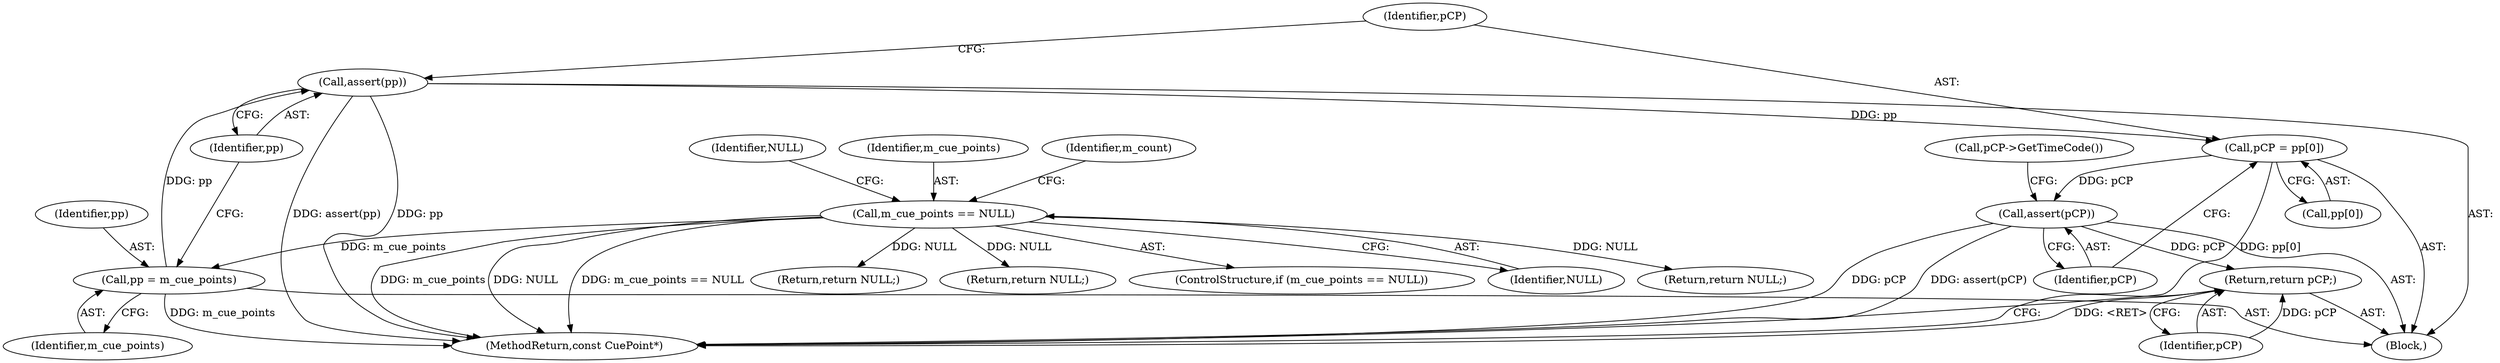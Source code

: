 digraph "1_Android_04839626ed859623901ebd3a5fd483982186b59d_83@array" {
"1000134" [label="(Call,pCP = pp[0])"];
"1000132" [label="(Call,assert(pp))"];
"1000129" [label="(Call,pp = m_cue_points)"];
"1000105" [label="(Call,m_cue_points == NULL)"];
"1000139" [label="(Call,assert(pCP))"];
"1000145" [label="(Return,return pCP;)"];
"1000104" [label="(ControlStructure,if (m_cue_points == NULL))"];
"1000147" [label="(MethodReturn,const CuePoint*)"];
"1000107" [label="(Identifier,NULL)"];
"1000114" [label="(Return,return NULL;)"];
"1000145" [label="(Return,return pCP;)"];
"1000132" [label="(Call,assert(pp))"];
"1000106" [label="(Identifier,m_cue_points)"];
"1000130" [label="(Identifier,pp)"];
"1000103" [label="(Block,)"];
"1000105" [label="(Call,m_cue_points == NULL)"];
"1000112" [label="(Identifier,m_count)"];
"1000140" [label="(Identifier,pCP)"];
"1000146" [label="(Identifier,pCP)"];
"1000129" [label="(Call,pp = m_cue_points)"];
"1000131" [label="(Identifier,m_cue_points)"];
"1000135" [label="(Identifier,pCP)"];
"1000136" [label="(Call,pp[0])"];
"1000133" [label="(Identifier,pp)"];
"1000139" [label="(Call,assert(pCP))"];
"1000127" [label="(Return,return NULL;)"];
"1000109" [label="(Identifier,NULL)"];
"1000108" [label="(Return,return NULL;)"];
"1000143" [label="(Call,pCP->GetTimeCode())"];
"1000134" [label="(Call,pCP = pp[0])"];
"1000134" -> "1000103"  [label="AST: "];
"1000134" -> "1000136"  [label="CFG: "];
"1000135" -> "1000134"  [label="AST: "];
"1000136" -> "1000134"  [label="AST: "];
"1000140" -> "1000134"  [label="CFG: "];
"1000134" -> "1000147"  [label="DDG: pp[0]"];
"1000132" -> "1000134"  [label="DDG: pp"];
"1000134" -> "1000139"  [label="DDG: pCP"];
"1000132" -> "1000103"  [label="AST: "];
"1000132" -> "1000133"  [label="CFG: "];
"1000133" -> "1000132"  [label="AST: "];
"1000135" -> "1000132"  [label="CFG: "];
"1000132" -> "1000147"  [label="DDG: assert(pp)"];
"1000132" -> "1000147"  [label="DDG: pp"];
"1000129" -> "1000132"  [label="DDG: pp"];
"1000129" -> "1000103"  [label="AST: "];
"1000129" -> "1000131"  [label="CFG: "];
"1000130" -> "1000129"  [label="AST: "];
"1000131" -> "1000129"  [label="AST: "];
"1000133" -> "1000129"  [label="CFG: "];
"1000129" -> "1000147"  [label="DDG: m_cue_points"];
"1000105" -> "1000129"  [label="DDG: m_cue_points"];
"1000105" -> "1000104"  [label="AST: "];
"1000105" -> "1000107"  [label="CFG: "];
"1000106" -> "1000105"  [label="AST: "];
"1000107" -> "1000105"  [label="AST: "];
"1000109" -> "1000105"  [label="CFG: "];
"1000112" -> "1000105"  [label="CFG: "];
"1000105" -> "1000147"  [label="DDG: NULL"];
"1000105" -> "1000147"  [label="DDG: m_cue_points == NULL"];
"1000105" -> "1000147"  [label="DDG: m_cue_points"];
"1000105" -> "1000108"  [label="DDG: NULL"];
"1000105" -> "1000114"  [label="DDG: NULL"];
"1000105" -> "1000127"  [label="DDG: NULL"];
"1000139" -> "1000103"  [label="AST: "];
"1000139" -> "1000140"  [label="CFG: "];
"1000140" -> "1000139"  [label="AST: "];
"1000143" -> "1000139"  [label="CFG: "];
"1000139" -> "1000147"  [label="DDG: pCP"];
"1000139" -> "1000147"  [label="DDG: assert(pCP)"];
"1000139" -> "1000145"  [label="DDG: pCP"];
"1000145" -> "1000103"  [label="AST: "];
"1000145" -> "1000146"  [label="CFG: "];
"1000146" -> "1000145"  [label="AST: "];
"1000147" -> "1000145"  [label="CFG: "];
"1000145" -> "1000147"  [label="DDG: <RET>"];
"1000146" -> "1000145"  [label="DDG: pCP"];
}
